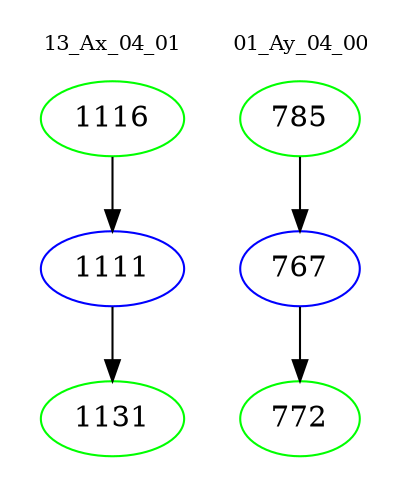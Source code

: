 digraph{
subgraph cluster_0 {
color = white
label = "13_Ax_04_01";
fontsize=10;
T0_1116 [label="1116", color="green"]
T0_1116 -> T0_1111 [color="black"]
T0_1111 [label="1111", color="blue"]
T0_1111 -> T0_1131 [color="black"]
T0_1131 [label="1131", color="green"]
}
subgraph cluster_1 {
color = white
label = "01_Ay_04_00";
fontsize=10;
T1_785 [label="785", color="green"]
T1_785 -> T1_767 [color="black"]
T1_767 [label="767", color="blue"]
T1_767 -> T1_772 [color="black"]
T1_772 [label="772", color="green"]
}
}
